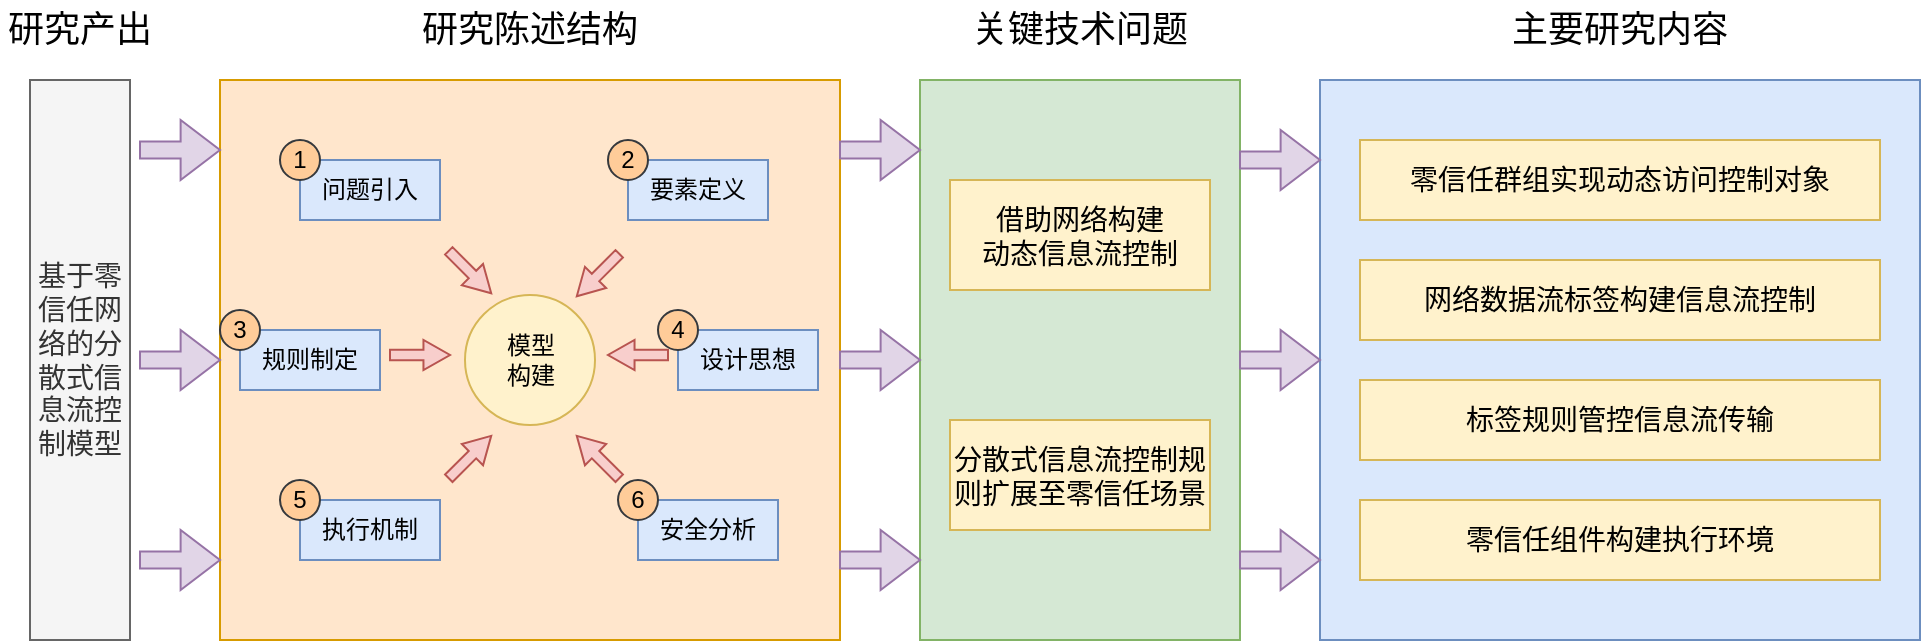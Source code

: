 <mxfile version="21.2.3" type="github">
  <diagram name="第 1 页" id="ns-wLfMnNKUTH-arlsi7">
    <mxGraphModel dx="1195" dy="657" grid="1" gridSize="10" guides="1" tooltips="1" connect="1" arrows="1" fold="1" page="1" pageScale="1" pageWidth="827" pageHeight="1169" math="0" shadow="0">
      <root>
        <mxCell id="0" />
        <mxCell id="1" parent="0" />
        <mxCell id="zjmnMXRui6YM_5nLr5RC-10" value="" style="rounded=0;whiteSpace=wrap;html=1;fillColor=#ffe6cc;strokeColor=#d79b00;" parent="1" vertex="1">
          <mxGeometry x="240" y="120" width="310" height="280" as="geometry" />
        </mxCell>
        <mxCell id="zjmnMXRui6YM_5nLr5RC-1" value="&lt;font style=&quot;font-size: 14px;&quot;&gt;基于零信任网络的分散式信息流控制模型&lt;/font&gt;" style="rounded=0;whiteSpace=wrap;html=1;fillColor=#f5f5f5;fontColor=#333333;strokeColor=#666666;" parent="1" vertex="1">
          <mxGeometry x="145" y="120" width="50" height="280" as="geometry" />
        </mxCell>
        <mxCell id="zjmnMXRui6YM_5nLr5RC-2" value="&lt;font style=&quot;font-size: 18px;&quot;&gt;研究产出&lt;/font&gt;" style="text;html=1;strokeColor=none;fillColor=none;align=center;verticalAlign=middle;whiteSpace=wrap;rounded=0;" parent="1" vertex="1">
          <mxGeometry x="130" y="80" width="80" height="30" as="geometry" />
        </mxCell>
        <mxCell id="zjmnMXRui6YM_5nLr5RC-5" value="&lt;font style=&quot;font-size: 18px;&quot;&gt;研究陈述结构&lt;/font&gt;" style="text;html=1;strokeColor=none;fillColor=none;align=center;verticalAlign=middle;whiteSpace=wrap;rounded=0;" parent="1" vertex="1">
          <mxGeometry x="325" y="80" width="140" height="30" as="geometry" />
        </mxCell>
        <mxCell id="zjmnMXRui6YM_5nLr5RC-6" value="&lt;font style=&quot;font-size: 12px;&quot;&gt;模型&lt;br&gt;构建&lt;/font&gt;" style="ellipse;whiteSpace=wrap;html=1;aspect=fixed;fillColor=#fff2cc;strokeColor=#d6b656;" parent="1" vertex="1">
          <mxGeometry x="362.5" y="227.5" width="65" height="65" as="geometry" />
        </mxCell>
        <mxCell id="zjmnMXRui6YM_5nLr5RC-12" value="" style="rounded=0;whiteSpace=wrap;html=1;fillColor=#d5e8d4;strokeColor=#82b366;" parent="1" vertex="1">
          <mxGeometry x="590" y="120" width="160" height="280" as="geometry" />
        </mxCell>
        <mxCell id="zjmnMXRui6YM_5nLr5RC-14" value="&lt;span style=&quot;font-size: 18px;&quot;&gt;关键技术问题&lt;/span&gt;" style="text;html=1;strokeColor=none;fillColor=none;align=center;verticalAlign=middle;whiteSpace=wrap;rounded=0;" parent="1" vertex="1">
          <mxGeometry x="600" y="80" width="140" height="30" as="geometry" />
        </mxCell>
        <mxCell id="zjmnMXRui6YM_5nLr5RC-15" value="&lt;font style=&quot;font-size: 14px;&quot;&gt;分散式信息流控制规则扩展至零信任场景&lt;/font&gt;" style="rounded=0;whiteSpace=wrap;html=1;fillColor=#fff2cc;strokeColor=#d6b656;" parent="1" vertex="1">
          <mxGeometry x="605" y="290" width="130" height="55" as="geometry" />
        </mxCell>
        <mxCell id="zjmnMXRui6YM_5nLr5RC-16" value="&lt;font style=&quot;font-size: 14px;&quot;&gt;借助网络构建&lt;br&gt;动态信息流控制&lt;/font&gt;" style="rounded=0;whiteSpace=wrap;html=1;fillColor=#fff2cc;strokeColor=#d6b656;" parent="1" vertex="1">
          <mxGeometry x="605" y="170" width="130" height="55" as="geometry" />
        </mxCell>
        <mxCell id="zjmnMXRui6YM_5nLr5RC-17" value="" style="rounded=0;whiteSpace=wrap;html=1;fillColor=#dae8fc;strokeColor=#6c8ebf;" parent="1" vertex="1">
          <mxGeometry x="790" y="120" width="300" height="280" as="geometry" />
        </mxCell>
        <mxCell id="zjmnMXRui6YM_5nLr5RC-18" value="&lt;span style=&quot;font-size: 18px;&quot;&gt;主要研究内容&lt;/span&gt;" style="text;html=1;strokeColor=none;fillColor=none;align=center;verticalAlign=middle;whiteSpace=wrap;rounded=0;" parent="1" vertex="1">
          <mxGeometry x="870" y="80" width="140" height="30" as="geometry" />
        </mxCell>
        <mxCell id="FQD7FMDIZexNgwpSSK57-1" value="&lt;font style=&quot;font-size: 14px;&quot;&gt;零信任群组实现动态访问控制对象&lt;/font&gt;" style="rounded=0;whiteSpace=wrap;html=1;fillColor=#fff2cc;strokeColor=#d6b656;" vertex="1" parent="1">
          <mxGeometry x="810" y="150" width="260" height="40" as="geometry" />
        </mxCell>
        <mxCell id="FQD7FMDIZexNgwpSSK57-2" value="&lt;font style=&quot;font-size: 14px;&quot;&gt;网络数据流标签构建信息流控制&lt;/font&gt;" style="rounded=0;whiteSpace=wrap;html=1;fillColor=#fff2cc;strokeColor=#d6b656;" vertex="1" parent="1">
          <mxGeometry x="810" y="210" width="260" height="40" as="geometry" />
        </mxCell>
        <mxCell id="FQD7FMDIZexNgwpSSK57-3" value="&lt;font style=&quot;font-size: 14px;&quot;&gt;标签规则管控信息流传输&lt;/font&gt;" style="rounded=0;whiteSpace=wrap;html=1;fillColor=#fff2cc;strokeColor=#d6b656;" vertex="1" parent="1">
          <mxGeometry x="810" y="270" width="260" height="40" as="geometry" />
        </mxCell>
        <mxCell id="FQD7FMDIZexNgwpSSK57-4" value="&lt;font style=&quot;font-size: 14px;&quot;&gt;零信任组件构建执行环境&lt;/font&gt;" style="rounded=0;whiteSpace=wrap;html=1;fillColor=#fff2cc;strokeColor=#d6b656;" vertex="1" parent="1">
          <mxGeometry x="810" y="330" width="260" height="40" as="geometry" />
        </mxCell>
        <mxCell id="FQD7FMDIZexNgwpSSK57-11" value="&lt;font style=&quot;font-size: 12px;&quot;&gt;问题引入&lt;/font&gt;" style="rounded=0;whiteSpace=wrap;html=1;fillColor=#dae8fc;strokeColor=#6c8ebf;" vertex="1" parent="1">
          <mxGeometry x="280" y="160" width="70" height="30" as="geometry" />
        </mxCell>
        <mxCell id="FQD7FMDIZexNgwpSSK57-12" value="1" style="ellipse;whiteSpace=wrap;html=1;aspect=fixed;fillColor=#ffcc99;strokeColor=#36393d;" vertex="1" parent="1">
          <mxGeometry x="270" y="150" width="20" height="20" as="geometry" />
        </mxCell>
        <mxCell id="FQD7FMDIZexNgwpSSK57-29" value="" style="html=1;shadow=0;dashed=0;align=center;verticalAlign=middle;shape=mxgraph.arrows2.arrow;dy=0.65;dx=13.27;notch=0;rotation=0;fillColor=#f8cecc;strokeColor=#b85450;" vertex="1" parent="1">
          <mxGeometry x="325" y="250" width="30" height="15" as="geometry" />
        </mxCell>
        <mxCell id="FQD7FMDIZexNgwpSSK57-30" value="" style="html=1;shadow=0;dashed=0;align=center;verticalAlign=middle;shape=mxgraph.arrows2.arrow;dy=0.65;dx=13.27;notch=0;rotation=-180;fillColor=#f8cecc;strokeColor=#b85450;" vertex="1" parent="1">
          <mxGeometry x="434" y="250" width="30" height="15" as="geometry" />
        </mxCell>
        <mxCell id="FQD7FMDIZexNgwpSSK57-35" value="&lt;font style=&quot;font-size: 12px;&quot;&gt;要素定义&lt;/font&gt;" style="rounded=0;whiteSpace=wrap;html=1;fillColor=#dae8fc;strokeColor=#6c8ebf;" vertex="1" parent="1">
          <mxGeometry x="444" y="160" width="70" height="30" as="geometry" />
        </mxCell>
        <mxCell id="FQD7FMDIZexNgwpSSK57-36" value="2" style="ellipse;whiteSpace=wrap;html=1;aspect=fixed;fillColor=#ffcc99;strokeColor=#36393d;" vertex="1" parent="1">
          <mxGeometry x="434" y="150" width="20" height="20" as="geometry" />
        </mxCell>
        <mxCell id="FQD7FMDIZexNgwpSSK57-39" value="&lt;font style=&quot;font-size: 12px;&quot;&gt;规则制定&lt;/font&gt;" style="rounded=0;whiteSpace=wrap;html=1;fillColor=#dae8fc;strokeColor=#6c8ebf;" vertex="1" parent="1">
          <mxGeometry x="250" y="245" width="70" height="30" as="geometry" />
        </mxCell>
        <mxCell id="FQD7FMDIZexNgwpSSK57-40" value="3" style="ellipse;whiteSpace=wrap;html=1;aspect=fixed;fillColor=#ffcc99;strokeColor=#36393d;" vertex="1" parent="1">
          <mxGeometry x="240" y="235" width="20" height="20" as="geometry" />
        </mxCell>
        <mxCell id="FQD7FMDIZexNgwpSSK57-41" value="设计思想" style="rounded=0;whiteSpace=wrap;html=1;fillColor=#dae8fc;strokeColor=#6c8ebf;" vertex="1" parent="1">
          <mxGeometry x="469" y="245" width="70" height="30" as="geometry" />
        </mxCell>
        <mxCell id="FQD7FMDIZexNgwpSSK57-42" value="4" style="ellipse;whiteSpace=wrap;html=1;aspect=fixed;fillColor=#ffcc99;strokeColor=#36393d;" vertex="1" parent="1">
          <mxGeometry x="459" y="235" width="20" height="20" as="geometry" />
        </mxCell>
        <mxCell id="FQD7FMDIZexNgwpSSK57-43" value="&lt;font style=&quot;font-size: 12px;&quot;&gt;执行机制&lt;/font&gt;" style="rounded=0;whiteSpace=wrap;html=1;fillColor=#dae8fc;strokeColor=#6c8ebf;" vertex="1" parent="1">
          <mxGeometry x="280" y="330" width="70" height="30" as="geometry" />
        </mxCell>
        <mxCell id="FQD7FMDIZexNgwpSSK57-44" value="5" style="ellipse;whiteSpace=wrap;html=1;aspect=fixed;fillColor=#ffcc99;strokeColor=#36393d;" vertex="1" parent="1">
          <mxGeometry x="270" y="320" width="20" height="20" as="geometry" />
        </mxCell>
        <mxCell id="FQD7FMDIZexNgwpSSK57-45" value="安全分析" style="rounded=0;whiteSpace=wrap;html=1;fillColor=#dae8fc;strokeColor=#6c8ebf;" vertex="1" parent="1">
          <mxGeometry x="449" y="330" width="70" height="30" as="geometry" />
        </mxCell>
        <mxCell id="FQD7FMDIZexNgwpSSK57-46" value="6" style="ellipse;whiteSpace=wrap;html=1;aspect=fixed;fillColor=#ffcc99;strokeColor=#36393d;" vertex="1" parent="1">
          <mxGeometry x="439" y="320" width="20" height="20" as="geometry" />
        </mxCell>
        <mxCell id="FQD7FMDIZexNgwpSSK57-47" value="" style="html=1;shadow=0;dashed=0;align=center;verticalAlign=middle;shape=mxgraph.arrows2.arrow;dy=0.72;dx=19.69;notch=0;fillColor=#e1d5e7;strokeColor=#9673a6;" vertex="1" parent="1">
          <mxGeometry x="200" y="140" width="40" height="30" as="geometry" />
        </mxCell>
        <mxCell id="FQD7FMDIZexNgwpSSK57-48" value="" style="html=1;shadow=0;dashed=0;align=center;verticalAlign=middle;shape=mxgraph.arrows2.arrow;dy=0.72;dx=19.69;notch=0;fillColor=#e1d5e7;strokeColor=#9673a6;" vertex="1" parent="1">
          <mxGeometry x="200" y="245" width="40" height="30" as="geometry" />
        </mxCell>
        <mxCell id="FQD7FMDIZexNgwpSSK57-49" value="" style="html=1;shadow=0;dashed=0;align=center;verticalAlign=middle;shape=mxgraph.arrows2.arrow;dy=0.72;dx=19.69;notch=0;fillColor=#e1d5e7;strokeColor=#9673a6;" vertex="1" parent="1">
          <mxGeometry x="200" y="345" width="40" height="30" as="geometry" />
        </mxCell>
        <mxCell id="FQD7FMDIZexNgwpSSK57-50" value="" style="html=1;shadow=0;dashed=0;align=center;verticalAlign=middle;shape=mxgraph.arrows2.arrow;dy=0.72;dx=19.69;notch=0;fillColor=#e1d5e7;strokeColor=#9673a6;" vertex="1" parent="1">
          <mxGeometry x="550" y="140" width="40" height="30" as="geometry" />
        </mxCell>
        <mxCell id="FQD7FMDIZexNgwpSSK57-51" value="" style="html=1;shadow=0;dashed=0;align=center;verticalAlign=middle;shape=mxgraph.arrows2.arrow;dy=0.72;dx=19.69;notch=0;fillColor=#e1d5e7;strokeColor=#9673a6;" vertex="1" parent="1">
          <mxGeometry x="550" y="245" width="40" height="30" as="geometry" />
        </mxCell>
        <mxCell id="FQD7FMDIZexNgwpSSK57-52" value="" style="html=1;shadow=0;dashed=0;align=center;verticalAlign=middle;shape=mxgraph.arrows2.arrow;dy=0.72;dx=19.69;notch=0;fillColor=#e1d5e7;strokeColor=#9673a6;" vertex="1" parent="1">
          <mxGeometry x="550" y="345" width="40" height="30" as="geometry" />
        </mxCell>
        <mxCell id="FQD7FMDIZexNgwpSSK57-53" value="" style="html=1;shadow=0;dashed=0;align=center;verticalAlign=middle;shape=mxgraph.arrows2.arrow;dy=0.72;dx=19.69;notch=0;fillColor=#e1d5e7;strokeColor=#9673a6;" vertex="1" parent="1">
          <mxGeometry x="750" y="145" width="40" height="30" as="geometry" />
        </mxCell>
        <mxCell id="FQD7FMDIZexNgwpSSK57-54" value="" style="html=1;shadow=0;dashed=0;align=center;verticalAlign=middle;shape=mxgraph.arrows2.arrow;dy=0.72;dx=19.69;notch=0;fillColor=#e1d5e7;strokeColor=#9673a6;" vertex="1" parent="1">
          <mxGeometry x="750" y="245" width="40" height="30" as="geometry" />
        </mxCell>
        <mxCell id="FQD7FMDIZexNgwpSSK57-55" value="" style="html=1;shadow=0;dashed=0;align=center;verticalAlign=middle;shape=mxgraph.arrows2.arrow;dy=0.72;dx=19.69;notch=0;fillColor=#e1d5e7;strokeColor=#9673a6;" vertex="1" parent="1">
          <mxGeometry x="750" y="345" width="40" height="30" as="geometry" />
        </mxCell>
        <mxCell id="FQD7FMDIZexNgwpSSK57-56" value="" style="html=1;shadow=0;dashed=0;align=center;verticalAlign=middle;shape=mxgraph.arrows2.arrow;dy=0.65;dx=13.27;notch=0;rotation=45;fillColor=#f8cecc;strokeColor=#b85450;" vertex="1" parent="1">
          <mxGeometry x="350" y="208.54" width="30" height="15" as="geometry" />
        </mxCell>
        <mxCell id="FQD7FMDIZexNgwpSSK57-57" value="" style="html=1;shadow=0;dashed=0;align=center;verticalAlign=middle;shape=mxgraph.arrows2.arrow;dy=0.65;dx=13.27;notch=0;rotation=-225;fillColor=#f8cecc;strokeColor=#b85450;" vertex="1" parent="1">
          <mxGeometry x="414" y="210" width="30" height="15" as="geometry" />
        </mxCell>
        <mxCell id="FQD7FMDIZexNgwpSSK57-58" value="" style="html=1;shadow=0;dashed=0;align=center;verticalAlign=middle;shape=mxgraph.arrows2.arrow;dy=0.65;dx=13.27;notch=0;rotation=-45;fillColor=#f8cecc;strokeColor=#b85450;" vertex="1" parent="1">
          <mxGeometry x="350" y="301.04" width="30" height="15" as="geometry" />
        </mxCell>
        <mxCell id="FQD7FMDIZexNgwpSSK57-59" value="" style="html=1;shadow=0;dashed=0;align=center;verticalAlign=middle;shape=mxgraph.arrows2.arrow;dy=0.65;dx=13.27;notch=0;rotation=-135;fillColor=#f8cecc;strokeColor=#b85450;" vertex="1" parent="1">
          <mxGeometry x="414" y="301.04" width="30" height="15" as="geometry" />
        </mxCell>
      </root>
    </mxGraphModel>
  </diagram>
</mxfile>
